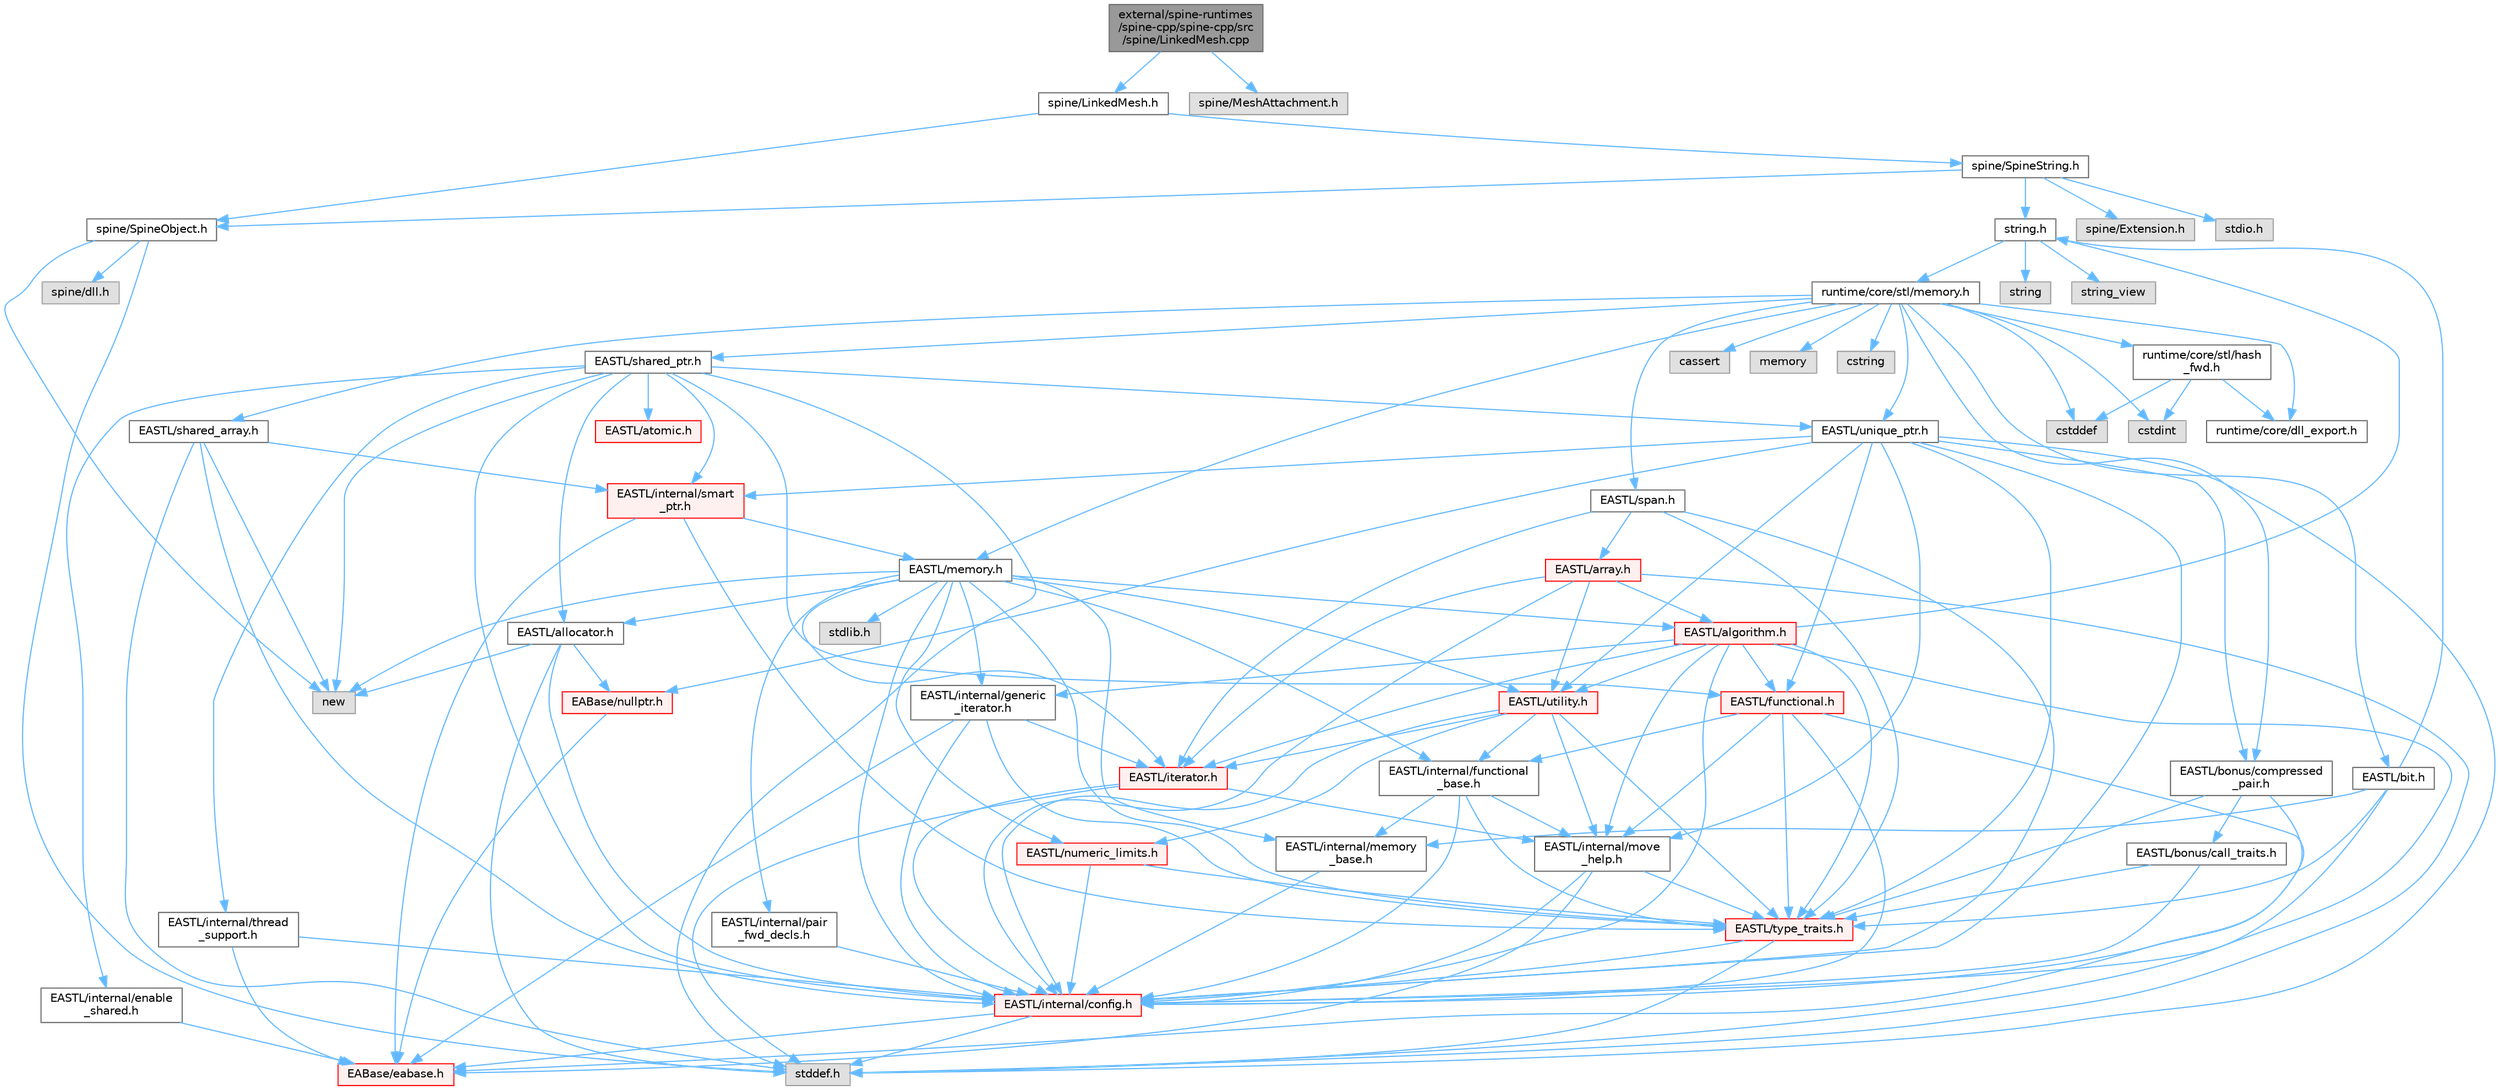 digraph "external/spine-runtimes/spine-cpp/spine-cpp/src/spine/LinkedMesh.cpp"
{
 // LATEX_PDF_SIZE
  bgcolor="transparent";
  edge [fontname=Helvetica,fontsize=10,labelfontname=Helvetica,labelfontsize=10];
  node [fontname=Helvetica,fontsize=10,shape=box,height=0.2,width=0.4];
  Node1 [id="Node000001",label="external/spine-runtimes\l/spine-cpp/spine-cpp/src\l/spine/LinkedMesh.cpp",height=0.2,width=0.4,color="gray40", fillcolor="grey60", style="filled", fontcolor="black",tooltip=" "];
  Node1 -> Node2 [id="edge1_Node000001_Node000002",color="steelblue1",style="solid",tooltip=" "];
  Node2 [id="Node000002",label="spine/LinkedMesh.h",height=0.2,width=0.4,color="grey40", fillcolor="white", style="filled",URL="$_linked_mesh_8h.html",tooltip=" "];
  Node2 -> Node3 [id="edge2_Node000002_Node000003",color="steelblue1",style="solid",tooltip=" "];
  Node3 [id="Node000003",label="spine/SpineObject.h",height=0.2,width=0.4,color="grey40", fillcolor="white", style="filled",URL="$_spine_object_8h.html",tooltip=" "];
  Node3 -> Node4 [id="edge3_Node000003_Node000004",color="steelblue1",style="solid",tooltip=" "];
  Node4 [id="Node000004",label="new",height=0.2,width=0.4,color="grey60", fillcolor="#E0E0E0", style="filled",tooltip=" "];
  Node3 -> Node5 [id="edge4_Node000003_Node000005",color="steelblue1",style="solid",tooltip=" "];
  Node5 [id="Node000005",label="stddef.h",height=0.2,width=0.4,color="grey60", fillcolor="#E0E0E0", style="filled",tooltip=" "];
  Node3 -> Node6 [id="edge5_Node000003_Node000006",color="steelblue1",style="solid",tooltip=" "];
  Node6 [id="Node000006",label="spine/dll.h",height=0.2,width=0.4,color="grey60", fillcolor="#E0E0E0", style="filled",tooltip=" "];
  Node2 -> Node7 [id="edge6_Node000002_Node000007",color="steelblue1",style="solid",tooltip=" "];
  Node7 [id="Node000007",label="spine/SpineString.h",height=0.2,width=0.4,color="grey40", fillcolor="white", style="filled",URL="$_spine_string_8h.html",tooltip=" "];
  Node7 -> Node3 [id="edge7_Node000007_Node000003",color="steelblue1",style="solid",tooltip=" "];
  Node7 -> Node8 [id="edge8_Node000007_Node000008",color="steelblue1",style="solid",tooltip=" "];
  Node8 [id="Node000008",label="spine/Extension.h",height=0.2,width=0.4,color="grey60", fillcolor="#E0E0E0", style="filled",tooltip=" "];
  Node7 -> Node9 [id="edge9_Node000007_Node000009",color="steelblue1",style="solid",tooltip=" "];
  Node9 [id="Node000009",label="string.h",height=0.2,width=0.4,color="grey40", fillcolor="white", style="filled",URL="$string_8h.html",tooltip=" "];
  Node9 -> Node10 [id="edge10_Node000009_Node000010",color="steelblue1",style="solid",tooltip=" "];
  Node10 [id="Node000010",label="string",height=0.2,width=0.4,color="grey60", fillcolor="#E0E0E0", style="filled",tooltip=" "];
  Node9 -> Node11 [id="edge11_Node000009_Node000011",color="steelblue1",style="solid",tooltip=" "];
  Node11 [id="Node000011",label="string_view",height=0.2,width=0.4,color="grey60", fillcolor="#E0E0E0", style="filled",tooltip=" "];
  Node9 -> Node12 [id="edge12_Node000009_Node000012",color="steelblue1",style="solid",tooltip=" "];
  Node12 [id="Node000012",label="runtime/core/stl/memory.h",height=0.2,width=0.4,color="grey40", fillcolor="white", style="filled",URL="$runtime_2core_2stl_2memory_8h.html",tooltip=" "];
  Node12 -> Node13 [id="edge13_Node000012_Node000013",color="steelblue1",style="solid",tooltip=" "];
  Node13 [id="Node000013",label="cstddef",height=0.2,width=0.4,color="grey60", fillcolor="#E0E0E0", style="filled",tooltip=" "];
  Node12 -> Node14 [id="edge14_Node000012_Node000014",color="steelblue1",style="solid",tooltip=" "];
  Node14 [id="Node000014",label="cstdint",height=0.2,width=0.4,color="grey60", fillcolor="#E0E0E0", style="filled",tooltip=" "];
  Node12 -> Node15 [id="edge15_Node000012_Node000015",color="steelblue1",style="solid",tooltip=" "];
  Node15 [id="Node000015",label="cassert",height=0.2,width=0.4,color="grey60", fillcolor="#E0E0E0", style="filled",tooltip=" "];
  Node12 -> Node16 [id="edge16_Node000012_Node000016",color="steelblue1",style="solid",tooltip=" "];
  Node16 [id="Node000016",label="memory",height=0.2,width=0.4,color="grey60", fillcolor="#E0E0E0", style="filled",tooltip=" "];
  Node12 -> Node17 [id="edge17_Node000012_Node000017",color="steelblue1",style="solid",tooltip=" "];
  Node17 [id="Node000017",label="cstring",height=0.2,width=0.4,color="grey60", fillcolor="#E0E0E0", style="filled",tooltip=" "];
  Node12 -> Node18 [id="edge18_Node000012_Node000018",color="steelblue1",style="solid",tooltip=" "];
  Node18 [id="Node000018",label="EASTL/bit.h",height=0.2,width=0.4,color="grey40", fillcolor="white", style="filled",URL="$bit_8h.html",tooltip=" "];
  Node18 -> Node19 [id="edge19_Node000018_Node000019",color="steelblue1",style="solid",tooltip=" "];
  Node19 [id="Node000019",label="EASTL/internal/config.h",height=0.2,width=0.4,color="red", fillcolor="#FFF0F0", style="filled",URL="$runtime_2_e_a_s_t_l_2include_2_e_a_s_t_l_2internal_2config_8h.html",tooltip=" "];
  Node19 -> Node20 [id="edge20_Node000019_Node000020",color="steelblue1",style="solid",tooltip=" "];
  Node20 [id="Node000020",label="EABase/eabase.h",height=0.2,width=0.4,color="red", fillcolor="#FFF0F0", style="filled",URL="$eabase_8h.html",tooltip=" "];
  Node19 -> Node5 [id="edge21_Node000019_Node000005",color="steelblue1",style="solid",tooltip=" "];
  Node18 -> Node27 [id="edge22_Node000018_Node000027",color="steelblue1",style="solid",tooltip=" "];
  Node27 [id="Node000027",label="EASTL/internal/memory\l_base.h",height=0.2,width=0.4,color="grey40", fillcolor="white", style="filled",URL="$memory__base_8h.html",tooltip=" "];
  Node27 -> Node19 [id="edge23_Node000027_Node000019",color="steelblue1",style="solid",tooltip=" "];
  Node18 -> Node28 [id="edge24_Node000018_Node000028",color="steelblue1",style="solid",tooltip=" "];
  Node28 [id="Node000028",label="EASTL/type_traits.h",height=0.2,width=0.4,color="red", fillcolor="#FFF0F0", style="filled",URL="$_e_a_s_t_l_2include_2_e_a_s_t_l_2type__traits_8h.html",tooltip=" "];
  Node28 -> Node19 [id="edge25_Node000028_Node000019",color="steelblue1",style="solid",tooltip=" "];
  Node28 -> Node5 [id="edge26_Node000028_Node000005",color="steelblue1",style="solid",tooltip=" "];
  Node18 -> Node9 [id="edge27_Node000018_Node000009",color="steelblue1",style="solid",tooltip=" "];
  Node12 -> Node38 [id="edge28_Node000012_Node000038",color="steelblue1",style="solid",tooltip=" "];
  Node38 [id="Node000038",label="EASTL/memory.h",height=0.2,width=0.4,color="grey40", fillcolor="white", style="filled",URL="$runtime_2_e_a_s_t_l_2include_2_e_a_s_t_l_2memory_8h.html",tooltip=" "];
  Node38 -> Node19 [id="edge29_Node000038_Node000019",color="steelblue1",style="solid",tooltip=" "];
  Node38 -> Node27 [id="edge30_Node000038_Node000027",color="steelblue1",style="solid",tooltip=" "];
  Node38 -> Node39 [id="edge31_Node000038_Node000039",color="steelblue1",style="solid",tooltip=" "];
  Node39 [id="Node000039",label="EASTL/internal/generic\l_iterator.h",height=0.2,width=0.4,color="grey40", fillcolor="white", style="filled",URL="$generic__iterator_8h.html",tooltip=" "];
  Node39 -> Node20 [id="edge32_Node000039_Node000020",color="steelblue1",style="solid",tooltip=" "];
  Node39 -> Node19 [id="edge33_Node000039_Node000019",color="steelblue1",style="solid",tooltip=" "];
  Node39 -> Node40 [id="edge34_Node000039_Node000040",color="steelblue1",style="solid",tooltip=" "];
  Node40 [id="Node000040",label="EASTL/iterator.h",height=0.2,width=0.4,color="red", fillcolor="#FFF0F0", style="filled",URL="$_e_a_s_t_l_2include_2_e_a_s_t_l_2iterator_8h.html",tooltip=" "];
  Node40 -> Node19 [id="edge35_Node000040_Node000019",color="steelblue1",style="solid",tooltip=" "];
  Node40 -> Node41 [id="edge36_Node000040_Node000041",color="steelblue1",style="solid",tooltip=" "];
  Node41 [id="Node000041",label="EASTL/internal/move\l_help.h",height=0.2,width=0.4,color="grey40", fillcolor="white", style="filled",URL="$move__help_8h.html",tooltip=" "];
  Node41 -> Node20 [id="edge37_Node000041_Node000020",color="steelblue1",style="solid",tooltip=" "];
  Node41 -> Node19 [id="edge38_Node000041_Node000019",color="steelblue1",style="solid",tooltip=" "];
  Node41 -> Node28 [id="edge39_Node000041_Node000028",color="steelblue1",style="solid",tooltip=" "];
  Node40 -> Node5 [id="edge40_Node000040_Node000005",color="steelblue1",style="solid",tooltip=" "];
  Node39 -> Node28 [id="edge41_Node000039_Node000028",color="steelblue1",style="solid",tooltip=" "];
  Node38 -> Node43 [id="edge42_Node000038_Node000043",color="steelblue1",style="solid",tooltip=" "];
  Node43 [id="Node000043",label="EASTL/internal/pair\l_fwd_decls.h",height=0.2,width=0.4,color="grey40", fillcolor="white", style="filled",URL="$pair__fwd__decls_8h.html",tooltip=" "];
  Node43 -> Node19 [id="edge43_Node000043_Node000019",color="steelblue1",style="solid",tooltip=" "];
  Node38 -> Node44 [id="edge44_Node000038_Node000044",color="steelblue1",style="solid",tooltip=" "];
  Node44 [id="Node000044",label="EASTL/internal/functional\l_base.h",height=0.2,width=0.4,color="grey40", fillcolor="white", style="filled",URL="$functional__base_8h.html",tooltip=" "];
  Node44 -> Node19 [id="edge45_Node000044_Node000019",color="steelblue1",style="solid",tooltip=" "];
  Node44 -> Node27 [id="edge46_Node000044_Node000027",color="steelblue1",style="solid",tooltip=" "];
  Node44 -> Node41 [id="edge47_Node000044_Node000041",color="steelblue1",style="solid",tooltip=" "];
  Node44 -> Node28 [id="edge48_Node000044_Node000028",color="steelblue1",style="solid",tooltip=" "];
  Node38 -> Node45 [id="edge49_Node000038_Node000045",color="steelblue1",style="solid",tooltip=" "];
  Node45 [id="Node000045",label="EASTL/algorithm.h",height=0.2,width=0.4,color="red", fillcolor="#FFF0F0", style="filled",URL="$_e_a_s_t_l_2include_2_e_a_s_t_l_2algorithm_8h.html",tooltip=" "];
  Node45 -> Node19 [id="edge50_Node000045_Node000019",color="steelblue1",style="solid",tooltip=" "];
  Node45 -> Node28 [id="edge51_Node000045_Node000028",color="steelblue1",style="solid",tooltip=" "];
  Node45 -> Node41 [id="edge52_Node000045_Node000041",color="steelblue1",style="solid",tooltip=" "];
  Node45 -> Node40 [id="edge53_Node000045_Node000040",color="steelblue1",style="solid",tooltip=" "];
  Node45 -> Node48 [id="edge54_Node000045_Node000048",color="steelblue1",style="solid",tooltip=" "];
  Node48 [id="Node000048",label="EASTL/functional.h",height=0.2,width=0.4,color="red", fillcolor="#FFF0F0", style="filled",URL="$_e_a_s_t_l_2include_2_e_a_s_t_l_2functional_8h.html",tooltip=" "];
  Node48 -> Node20 [id="edge55_Node000048_Node000020",color="steelblue1",style="solid",tooltip=" "];
  Node48 -> Node19 [id="edge56_Node000048_Node000019",color="steelblue1",style="solid",tooltip=" "];
  Node48 -> Node41 [id="edge57_Node000048_Node000041",color="steelblue1",style="solid",tooltip=" "];
  Node48 -> Node28 [id="edge58_Node000048_Node000028",color="steelblue1",style="solid",tooltip=" "];
  Node48 -> Node44 [id="edge59_Node000048_Node000044",color="steelblue1",style="solid",tooltip=" "];
  Node45 -> Node54 [id="edge60_Node000045_Node000054",color="steelblue1",style="solid",tooltip=" "];
  Node54 [id="Node000054",label="EASTL/utility.h",height=0.2,width=0.4,color="red", fillcolor="#FFF0F0", style="filled",URL="$runtime_2_e_a_s_t_l_2include_2_e_a_s_t_l_2utility_8h.html",tooltip=" "];
  Node54 -> Node19 [id="edge61_Node000054_Node000019",color="steelblue1",style="solid",tooltip=" "];
  Node54 -> Node28 [id="edge62_Node000054_Node000028",color="steelblue1",style="solid",tooltip=" "];
  Node54 -> Node40 [id="edge63_Node000054_Node000040",color="steelblue1",style="solid",tooltip=" "];
  Node54 -> Node55 [id="edge64_Node000054_Node000055",color="steelblue1",style="solid",tooltip=" "];
  Node55 [id="Node000055",label="EASTL/numeric_limits.h",height=0.2,width=0.4,color="red", fillcolor="#FFF0F0", style="filled",URL="$numeric__limits_8h.html",tooltip=" "];
  Node55 -> Node19 [id="edge65_Node000055_Node000019",color="steelblue1",style="solid",tooltip=" "];
  Node55 -> Node28 [id="edge66_Node000055_Node000028",color="steelblue1",style="solid",tooltip=" "];
  Node54 -> Node44 [id="edge67_Node000054_Node000044",color="steelblue1",style="solid",tooltip=" "];
  Node54 -> Node41 [id="edge68_Node000054_Node000041",color="steelblue1",style="solid",tooltip=" "];
  Node45 -> Node39 [id="edge69_Node000045_Node000039",color="steelblue1",style="solid",tooltip=" "];
  Node45 -> Node5 [id="edge70_Node000045_Node000005",color="steelblue1",style="solid",tooltip=" "];
  Node45 -> Node9 [id="edge71_Node000045_Node000009",color="steelblue1",style="solid",tooltip=" "];
  Node38 -> Node28 [id="edge72_Node000038_Node000028",color="steelblue1",style="solid",tooltip=" "];
  Node38 -> Node52 [id="edge73_Node000038_Node000052",color="steelblue1",style="solid",tooltip=" "];
  Node52 [id="Node000052",label="EASTL/allocator.h",height=0.2,width=0.4,color="grey40", fillcolor="white", style="filled",URL="$runtime_2_e_a_s_t_l_2include_2_e_a_s_t_l_2allocator_8h.html",tooltip=" "];
  Node52 -> Node19 [id="edge74_Node000052_Node000019",color="steelblue1",style="solid",tooltip=" "];
  Node52 -> Node30 [id="edge75_Node000052_Node000030",color="steelblue1",style="solid",tooltip=" "];
  Node30 [id="Node000030",label="EABase/nullptr.h",height=0.2,width=0.4,color="red", fillcolor="#FFF0F0", style="filled",URL="$nullptr_8h.html",tooltip=" "];
  Node30 -> Node20 [id="edge76_Node000030_Node000020",color="steelblue1",style="solid",tooltip=" "];
  Node52 -> Node5 [id="edge77_Node000052_Node000005",color="steelblue1",style="solid",tooltip=" "];
  Node52 -> Node4 [id="edge78_Node000052_Node000004",color="steelblue1",style="solid",tooltip=" "];
  Node38 -> Node40 [id="edge79_Node000038_Node000040",color="steelblue1",style="solid",tooltip=" "];
  Node38 -> Node54 [id="edge80_Node000038_Node000054",color="steelblue1",style="solid",tooltip=" "];
  Node38 -> Node55 [id="edge81_Node000038_Node000055",color="steelblue1",style="solid",tooltip=" "];
  Node38 -> Node64 [id="edge82_Node000038_Node000064",color="steelblue1",style="solid",tooltip=" "];
  Node64 [id="Node000064",label="stdlib.h",height=0.2,width=0.4,color="grey60", fillcolor="#E0E0E0", style="filled",tooltip=" "];
  Node38 -> Node4 [id="edge83_Node000038_Node000004",color="steelblue1",style="solid",tooltip=" "];
  Node12 -> Node65 [id="edge84_Node000012_Node000065",color="steelblue1",style="solid",tooltip=" "];
  Node65 [id="Node000065",label="EASTL/shared_array.h",height=0.2,width=0.4,color="grey40", fillcolor="white", style="filled",URL="$shared__array_8h.html",tooltip=" "];
  Node65 -> Node19 [id="edge85_Node000065_Node000019",color="steelblue1",style="solid",tooltip=" "];
  Node65 -> Node66 [id="edge86_Node000065_Node000066",color="steelblue1",style="solid",tooltip=" "];
  Node66 [id="Node000066",label="EASTL/internal/smart\l_ptr.h",height=0.2,width=0.4,color="red", fillcolor="#FFF0F0", style="filled",URL="$smart__ptr_8h.html",tooltip=" "];
  Node66 -> Node20 [id="edge87_Node000066_Node000020",color="steelblue1",style="solid",tooltip=" "];
  Node66 -> Node38 [id="edge88_Node000066_Node000038",color="steelblue1",style="solid",tooltip=" "];
  Node66 -> Node28 [id="edge89_Node000066_Node000028",color="steelblue1",style="solid",tooltip=" "];
  Node65 -> Node4 [id="edge90_Node000065_Node000004",color="steelblue1",style="solid",tooltip=" "];
  Node65 -> Node5 [id="edge91_Node000065_Node000005",color="steelblue1",style="solid",tooltip=" "];
  Node12 -> Node68 [id="edge92_Node000012_Node000068",color="steelblue1",style="solid",tooltip=" "];
  Node68 [id="Node000068",label="EASTL/unique_ptr.h",height=0.2,width=0.4,color="grey40", fillcolor="white", style="filled",URL="$unique__ptr_8h.html",tooltip=" "];
  Node68 -> Node30 [id="edge93_Node000068_Node000030",color="steelblue1",style="solid",tooltip=" "];
  Node68 -> Node69 [id="edge94_Node000068_Node000069",color="steelblue1",style="solid",tooltip=" "];
  Node69 [id="Node000069",label="EASTL/bonus/compressed\l_pair.h",height=0.2,width=0.4,color="grey40", fillcolor="white", style="filled",URL="$compressed__pair_8h.html",tooltip=" "];
  Node69 -> Node19 [id="edge95_Node000069_Node000019",color="steelblue1",style="solid",tooltip=" "];
  Node69 -> Node28 [id="edge96_Node000069_Node000028",color="steelblue1",style="solid",tooltip=" "];
  Node69 -> Node70 [id="edge97_Node000069_Node000070",color="steelblue1",style="solid",tooltip=" "];
  Node70 [id="Node000070",label="EASTL/bonus/call_traits.h",height=0.2,width=0.4,color="grey40", fillcolor="white", style="filled",URL="$call__traits_8h.html",tooltip=" "];
  Node70 -> Node19 [id="edge98_Node000070_Node000019",color="steelblue1",style="solid",tooltip=" "];
  Node70 -> Node28 [id="edge99_Node000070_Node000028",color="steelblue1",style="solid",tooltip=" "];
  Node68 -> Node48 [id="edge100_Node000068_Node000048",color="steelblue1",style="solid",tooltip=" "];
  Node68 -> Node19 [id="edge101_Node000068_Node000019",color="steelblue1",style="solid",tooltip=" "];
  Node68 -> Node41 [id="edge102_Node000068_Node000041",color="steelblue1",style="solid",tooltip=" "];
  Node68 -> Node66 [id="edge103_Node000068_Node000066",color="steelblue1",style="solid",tooltip=" "];
  Node68 -> Node28 [id="edge104_Node000068_Node000028",color="steelblue1",style="solid",tooltip=" "];
  Node68 -> Node54 [id="edge105_Node000068_Node000054",color="steelblue1",style="solid",tooltip=" "];
  Node68 -> Node5 [id="edge106_Node000068_Node000005",color="steelblue1",style="solid",tooltip=" "];
  Node12 -> Node71 [id="edge107_Node000012_Node000071",color="steelblue1",style="solid",tooltip=" "];
  Node71 [id="Node000071",label="EASTL/shared_ptr.h",height=0.2,width=0.4,color="grey40", fillcolor="white", style="filled",URL="$shared__ptr_8h.html",tooltip=" "];
  Node71 -> Node19 [id="edge108_Node000071_Node000019",color="steelblue1",style="solid",tooltip=" "];
  Node71 -> Node66 [id="edge109_Node000071_Node000066",color="steelblue1",style="solid",tooltip=" "];
  Node71 -> Node72 [id="edge110_Node000071_Node000072",color="steelblue1",style="solid",tooltip=" "];
  Node72 [id="Node000072",label="EASTL/internal/thread\l_support.h",height=0.2,width=0.4,color="grey40", fillcolor="white", style="filled",URL="$thread__support_8h.html",tooltip=" "];
  Node72 -> Node20 [id="edge111_Node000072_Node000020",color="steelblue1",style="solid",tooltip=" "];
  Node72 -> Node19 [id="edge112_Node000072_Node000019",color="steelblue1",style="solid",tooltip=" "];
  Node71 -> Node68 [id="edge113_Node000071_Node000068",color="steelblue1",style="solid",tooltip=" "];
  Node71 -> Node48 [id="edge114_Node000071_Node000048",color="steelblue1",style="solid",tooltip=" "];
  Node71 -> Node52 [id="edge115_Node000071_Node000052",color="steelblue1",style="solid",tooltip=" "];
  Node71 -> Node73 [id="edge116_Node000071_Node000073",color="steelblue1",style="solid",tooltip=" "];
  Node73 [id="Node000073",label="EASTL/atomic.h",height=0.2,width=0.4,color="red", fillcolor="#FFF0F0", style="filled",URL="$runtime_2_e_a_s_t_l_2include_2_e_a_s_t_l_2atomic_8h.html",tooltip=" "];
  Node71 -> Node4 [id="edge117_Node000071_Node000004",color="steelblue1",style="solid",tooltip=" "];
  Node71 -> Node5 [id="edge118_Node000071_Node000005",color="steelblue1",style="solid",tooltip=" "];
  Node71 -> Node150 [id="edge119_Node000071_Node000150",color="steelblue1",style="solid",tooltip=" "];
  Node150 [id="Node000150",label="EASTL/internal/enable\l_shared.h",height=0.2,width=0.4,color="grey40", fillcolor="white", style="filled",URL="$enable__shared_8h.html",tooltip=" "];
  Node150 -> Node20 [id="edge120_Node000150_Node000020",color="steelblue1",style="solid",tooltip=" "];
  Node12 -> Node151 [id="edge121_Node000012_Node000151",color="steelblue1",style="solid",tooltip=" "];
  Node151 [id="Node000151",label="EASTL/span.h",height=0.2,width=0.4,color="grey40", fillcolor="white", style="filled",URL="$span_8h.html",tooltip=" "];
  Node151 -> Node19 [id="edge122_Node000151_Node000019",color="steelblue1",style="solid",tooltip=" "];
  Node151 -> Node28 [id="edge123_Node000151_Node000028",color="steelblue1",style="solid",tooltip=" "];
  Node151 -> Node40 [id="edge124_Node000151_Node000040",color="steelblue1",style="solid",tooltip=" "];
  Node151 -> Node152 [id="edge125_Node000151_Node000152",color="steelblue1",style="solid",tooltip=" "];
  Node152 [id="Node000152",label="EASTL/array.h",height=0.2,width=0.4,color="red", fillcolor="#FFF0F0", style="filled",URL="$runtime_2_e_a_s_t_l_2include_2_e_a_s_t_l_2array_8h.html",tooltip=" "];
  Node152 -> Node19 [id="edge126_Node000152_Node000019",color="steelblue1",style="solid",tooltip=" "];
  Node152 -> Node40 [id="edge127_Node000152_Node000040",color="steelblue1",style="solid",tooltip=" "];
  Node152 -> Node45 [id="edge128_Node000152_Node000045",color="steelblue1",style="solid",tooltip=" "];
  Node152 -> Node54 [id="edge129_Node000152_Node000054",color="steelblue1",style="solid",tooltip=" "];
  Node152 -> Node5 [id="edge130_Node000152_Node000005",color="steelblue1",style="solid",tooltip=" "];
  Node12 -> Node69 [id="edge131_Node000012_Node000069",color="steelblue1",style="solid",tooltip=" "];
  Node12 -> Node154 [id="edge132_Node000012_Node000154",color="steelblue1",style="solid",tooltip=" "];
  Node154 [id="Node000154",label="runtime/core/dll_export.h",height=0.2,width=0.4,color="grey40", fillcolor="white", style="filled",URL="$dll__export_8h.html",tooltip=" "];
  Node12 -> Node155 [id="edge133_Node000012_Node000155",color="steelblue1",style="solid",tooltip=" "];
  Node155 [id="Node000155",label="runtime/core/stl/hash\l_fwd.h",height=0.2,width=0.4,color="grey40", fillcolor="white", style="filled",URL="$hash__fwd_8h.html",tooltip=" "];
  Node155 -> Node13 [id="edge134_Node000155_Node000013",color="steelblue1",style="solid",tooltip=" "];
  Node155 -> Node14 [id="edge135_Node000155_Node000014",color="steelblue1",style="solid",tooltip=" "];
  Node155 -> Node154 [id="edge136_Node000155_Node000154",color="steelblue1",style="solid",tooltip=" "];
  Node7 -> Node156 [id="edge137_Node000007_Node000156",color="steelblue1",style="solid",tooltip=" "];
  Node156 [id="Node000156",label="stdio.h",height=0.2,width=0.4,color="grey60", fillcolor="#E0E0E0", style="filled",tooltip=" "];
  Node1 -> Node157 [id="edge138_Node000001_Node000157",color="steelblue1",style="solid",tooltip=" "];
  Node157 [id="Node000157",label="spine/MeshAttachment.h",height=0.2,width=0.4,color="grey60", fillcolor="#E0E0E0", style="filled",tooltip=" "];
}
